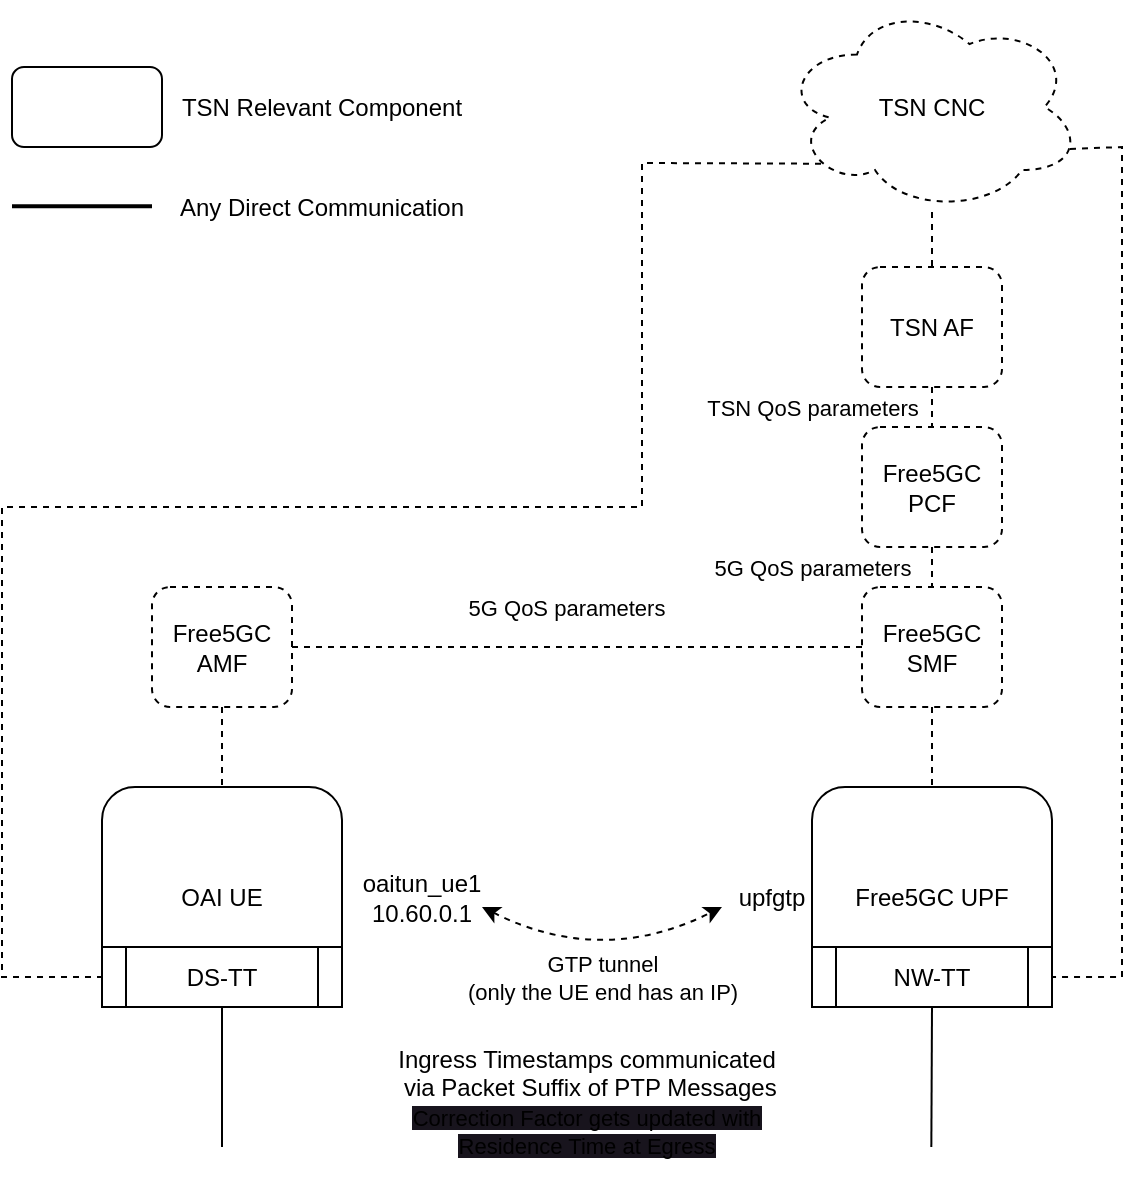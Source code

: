 <mxfile version="22.0.3" type="device">
  <diagram name="Page-1" id="3_xUpbEmMFwrsd-nlipk">
    <mxGraphModel dx="3306" dy="1356" grid="1" gridSize="10" guides="1" tooltips="1" connect="1" arrows="1" fold="1" page="1" pageScale="1" pageWidth="1169" pageHeight="827" math="0" shadow="0">
      <root>
        <mxCell id="0" />
        <mxCell id="1" parent="0" />
        <mxCell id="uuPXR26b0aAbMTBFOYIL-3" value="" style="endArrow=none;html=1;rounded=0;entryX=0.5;entryY=0;entryDx=0;entryDy=0;exitX=0.5;exitY=1;exitDx=0;exitDy=0;dashed=1;" parent="1" source="uuPXR26b0aAbMTBFOYIL-19" target="uuPXR26b0aAbMTBFOYIL-8" edge="1">
          <mxGeometry width="50" height="50" relative="1" as="geometry">
            <mxPoint x="-405" y="492.5" as="sourcePoint" />
            <mxPoint x="-635" y="432.5" as="targetPoint" />
          </mxGeometry>
        </mxCell>
        <mxCell id="uuPXR26b0aAbMTBFOYIL-4" value="OAI UE" style="rounded=1;whiteSpace=wrap;html=1;" parent="1" vertex="1">
          <mxGeometry x="-815" y="512.5" width="120" height="110" as="geometry" />
        </mxCell>
        <mxCell id="uuPXR26b0aAbMTBFOYIL-8" value="Free5GC UPF" style="rounded=1;whiteSpace=wrap;html=1;" parent="1" vertex="1">
          <mxGeometry x="-460" y="512.5" width="120" height="110" as="geometry" />
        </mxCell>
        <mxCell id="uuPXR26b0aAbMTBFOYIL-9" value="oaitun_ue1&lt;br&gt;10.60.0.1" style="text;html=1;strokeColor=none;fillColor=none;align=center;verticalAlign=middle;whiteSpace=wrap;rounded=0;" parent="1" vertex="1">
          <mxGeometry x="-685" y="552.5" width="60" height="30" as="geometry" />
        </mxCell>
        <mxCell id="uuPXR26b0aAbMTBFOYIL-10" value="upfgtp" style="text;html=1;strokeColor=none;fillColor=none;align=center;verticalAlign=middle;whiteSpace=wrap;rounded=0;" parent="1" vertex="1">
          <mxGeometry x="-505" y="552.5" width="50" height="30" as="geometry" />
        </mxCell>
        <mxCell id="uuPXR26b0aAbMTBFOYIL-11" value="" style="curved=1;endArrow=classic;html=1;rounded=0;exitX=1;exitY=0.5;exitDx=0;exitDy=0;entryX=0;entryY=0.5;entryDx=0;entryDy=0;dashed=1;startArrow=classic;startFill=1;" parent="1" edge="1">
          <mxGeometry width="50" height="50" relative="1" as="geometry">
            <mxPoint x="-625" y="572.5" as="sourcePoint" />
            <mxPoint x="-505" y="572.5" as="targetPoint" />
            <Array as="points">
              <mxPoint x="-565" y="602.5" />
            </Array>
          </mxGeometry>
        </mxCell>
        <mxCell id="uuPXR26b0aAbMTBFOYIL-12" value="GTP tunnel&lt;br&gt;(only the UE end has an IP)" style="edgeLabel;html=1;align=center;verticalAlign=middle;resizable=0;points=[];" parent="uuPXR26b0aAbMTBFOYIL-11" vertex="1" connectable="0">
          <mxGeometry x="-0.057" y="23" relative="1" as="geometry">
            <mxPoint x="-7" y="27" as="offset" />
          </mxGeometry>
        </mxCell>
        <mxCell id="uuPXR26b0aAbMTBFOYIL-15" value="Free5GC AMF" style="rounded=1;whiteSpace=wrap;html=1;dashed=1;" parent="1" vertex="1">
          <mxGeometry x="-790" y="412.5" width="70" height="60" as="geometry" />
        </mxCell>
        <mxCell id="uuPXR26b0aAbMTBFOYIL-19" value="Free5GC SMF" style="rounded=1;whiteSpace=wrap;html=1;dashed=1;" parent="1" vertex="1">
          <mxGeometry x="-435" y="412.5" width="70" height="60" as="geometry" />
        </mxCell>
        <mxCell id="uuPXR26b0aAbMTBFOYIL-38" value="" style="endArrow=none;html=1;rounded=0;entryX=0.5;entryY=0;entryDx=0;entryDy=0;exitX=0.5;exitY=1;exitDx=0;exitDy=0;dashed=1;" parent="1" source="uuPXR26b0aAbMTBFOYIL-15" target="uuPXR26b0aAbMTBFOYIL-4" edge="1">
          <mxGeometry width="50" height="50" relative="1" as="geometry">
            <mxPoint x="-755" y="492.5" as="sourcePoint" />
            <mxPoint x="-385" y="502.5" as="targetPoint" />
          </mxGeometry>
        </mxCell>
        <mxCell id="uuPXR26b0aAbMTBFOYIL-55" value="TSN AF" style="rounded=1;whiteSpace=wrap;html=1;dashed=1;" parent="1" vertex="1">
          <mxGeometry x="-435" y="252.5" width="70" height="60" as="geometry" />
        </mxCell>
        <mxCell id="uuPXR26b0aAbMTBFOYIL-58" value="DS-TT" style="shape=process;whiteSpace=wrap;html=1;backgroundOutline=1;" parent="1" vertex="1">
          <mxGeometry x="-815" y="592.5" width="120" height="30" as="geometry" />
        </mxCell>
        <mxCell id="uuPXR26b0aAbMTBFOYIL-59" value="NW-TT" style="shape=process;whiteSpace=wrap;html=1;backgroundOutline=1;" parent="1" vertex="1">
          <mxGeometry x="-460" y="592.5" width="120" height="30" as="geometry" />
        </mxCell>
        <mxCell id="uuPXR26b0aAbMTBFOYIL-60" value="" style="endArrow=none;html=1;rounded=0;entryX=0.5;entryY=1;entryDx=0;entryDy=0;" parent="1" target="uuPXR26b0aAbMTBFOYIL-58" edge="1">
          <mxGeometry width="50" height="50" relative="1" as="geometry">
            <mxPoint x="-755" y="692.5" as="sourcePoint" />
            <mxPoint x="-715" y="652.5" as="targetPoint" />
          </mxGeometry>
        </mxCell>
        <mxCell id="uuPXR26b0aAbMTBFOYIL-61" value="" style="endArrow=none;html=1;rounded=0;entryX=0.5;entryY=1;entryDx=0;entryDy=0;" parent="1" target="uuPXR26b0aAbMTBFOYIL-59" edge="1">
          <mxGeometry width="50" height="50" relative="1" as="geometry">
            <mxPoint x="-400.33" y="692.5" as="sourcePoint" />
            <mxPoint x="-400.33" y="622.5" as="targetPoint" />
          </mxGeometry>
        </mxCell>
        <mxCell id="uuPXR26b0aAbMTBFOYIL-64" value="" style="endArrow=none;html=1;rounded=0;entryX=1;entryY=0.5;entryDx=0;entryDy=0;exitX=0;exitY=0.5;exitDx=0;exitDy=0;dashed=1;" parent="1" source="uuPXR26b0aAbMTBFOYIL-19" target="uuPXR26b0aAbMTBFOYIL-15" edge="1">
          <mxGeometry width="50" height="50" relative="1" as="geometry">
            <mxPoint x="-745" y="422.5" as="sourcePoint" />
            <mxPoint x="-745" y="522.5" as="targetPoint" />
          </mxGeometry>
        </mxCell>
        <mxCell id="uuPXR26b0aAbMTBFOYIL-76" value="5G QoS parameters" style="edgeLabel;html=1;align=center;verticalAlign=middle;resizable=0;points=[];" parent="uuPXR26b0aAbMTBFOYIL-64" vertex="1" connectable="0">
          <mxGeometry x="0.04" y="-1" relative="1" as="geometry">
            <mxPoint y="-19" as="offset" />
          </mxGeometry>
        </mxCell>
        <mxCell id="uuPXR26b0aAbMTBFOYIL-66" value="" style="endArrow=none;html=1;rounded=0;exitX=0.5;exitY=1;exitDx=0;exitDy=0;entryX=0.5;entryY=0;entryDx=0;entryDy=0;dashed=1;" parent="1" source="uuPXR26b0aAbMTBFOYIL-65" target="uuPXR26b0aAbMTBFOYIL-19" edge="1">
          <mxGeometry width="50" height="50" relative="1" as="geometry">
            <mxPoint x="-401" y="262.5" as="sourcePoint" />
            <mxPoint x="-401" y="352.5" as="targetPoint" />
          </mxGeometry>
        </mxCell>
        <mxCell id="uuPXR26b0aAbMTBFOYIL-67" value="" style="endArrow=none;html=1;rounded=0;exitX=0.5;exitY=1;exitDx=0;exitDy=0;entryX=0.5;entryY=0;entryDx=0;entryDy=0;dashed=1;" parent="1" source="uuPXR26b0aAbMTBFOYIL-55" target="uuPXR26b0aAbMTBFOYIL-65" edge="1">
          <mxGeometry width="50" height="50" relative="1" as="geometry">
            <mxPoint x="-391" y="272.5" as="sourcePoint" />
            <mxPoint x="-391" y="362.5" as="targetPoint" />
          </mxGeometry>
        </mxCell>
        <mxCell id="uuPXR26b0aAbMTBFOYIL-65" value="Free5GC PCF" style="rounded=1;whiteSpace=wrap;html=1;dashed=1;" parent="1" vertex="1">
          <mxGeometry x="-435" y="332.5" width="70" height="60" as="geometry" />
        </mxCell>
        <mxCell id="uuPXR26b0aAbMTBFOYIL-77" value="5G QoS parameters" style="edgeLabel;html=1;align=center;verticalAlign=middle;resizable=0;points=[];" parent="1" vertex="1" connectable="0">
          <mxGeometry x="-459.998" y="402.5" as="geometry" />
        </mxCell>
        <mxCell id="uuPXR26b0aAbMTBFOYIL-78" value="TSN QoS parameters" style="edgeLabel;html=1;align=center;verticalAlign=middle;resizable=0;points=[];" parent="1" vertex="1" connectable="0">
          <mxGeometry x="-459.998" y="322.5" as="geometry" />
        </mxCell>
        <mxCell id="uuPXR26b0aAbMTBFOYIL-79" value="" style="rounded=1;whiteSpace=wrap;html=1;" parent="1" vertex="1">
          <mxGeometry x="-860" y="152.5" width="75" height="40" as="geometry" />
        </mxCell>
        <mxCell id="uuPXR26b0aAbMTBFOYIL-80" value="TSN Relevant Component" style="text;html=1;strokeColor=none;fillColor=none;align=center;verticalAlign=middle;whiteSpace=wrap;rounded=0;" parent="1" vertex="1">
          <mxGeometry x="-785" y="157.5" width="160" height="30" as="geometry" />
        </mxCell>
        <mxCell id="uuPXR26b0aAbMTBFOYIL-82" value="Any Direct Communication" style="text;html=1;strokeColor=none;fillColor=none;align=center;verticalAlign=middle;whiteSpace=wrap;rounded=0;" parent="1" vertex="1">
          <mxGeometry x="-785" y="207.5" width="160" height="30" as="geometry" />
        </mxCell>
        <mxCell id="uuPXR26b0aAbMTBFOYIL-84" value="" style="endArrow=none;html=1;strokeWidth=2;rounded=0;" parent="1" edge="1">
          <mxGeometry width="50" height="50" relative="1" as="geometry">
            <mxPoint x="-860" y="222.13" as="sourcePoint" />
            <mxPoint x="-790" y="222.13" as="targetPoint" />
          </mxGeometry>
        </mxCell>
        <mxCell id="Xwj60kZ__02YXTAUqFwH-1" value="TSN CNC" style="ellipse;shape=cloud;whiteSpace=wrap;html=1;dashed=1;" parent="1" vertex="1">
          <mxGeometry x="-475" y="120" width="150" height="105" as="geometry" />
        </mxCell>
        <mxCell id="Xwj60kZ__02YXTAUqFwH-2" value="" style="endArrow=none;html=1;rounded=0;entryX=0.5;entryY=0;entryDx=0;entryDy=0;dashed=1;" parent="1" source="Xwj60kZ__02YXTAUqFwH-1" target="uuPXR26b0aAbMTBFOYIL-55" edge="1">
          <mxGeometry width="50" height="50" relative="1" as="geometry">
            <mxPoint x="-405" y="522.5" as="sourcePoint" />
            <mxPoint x="-355" y="472.5" as="targetPoint" />
          </mxGeometry>
        </mxCell>
        <mxCell id="Yc00w265oYfTOB-YRTNG-1" value="" style="endArrow=none;html=1;rounded=0;entryX=1;entryY=0.5;entryDx=0;entryDy=0;exitX=0.96;exitY=0.7;exitDx=0;exitDy=0;dashed=1;exitPerimeter=0;" parent="1" source="Xwj60kZ__02YXTAUqFwH-1" target="uuPXR26b0aAbMTBFOYIL-59" edge="1">
          <mxGeometry width="50" height="50" relative="1" as="geometry">
            <mxPoint x="-40" y="562.5" as="sourcePoint" />
            <mxPoint x="-325" y="562.5" as="targetPoint" />
            <Array as="points">
              <mxPoint x="-305" y="192.5" />
              <mxPoint x="-305" y="607.5" />
            </Array>
          </mxGeometry>
        </mxCell>
        <mxCell id="Yc00w265oYfTOB-YRTNG-3" value="" style="endArrow=none;html=1;rounded=0;entryX=0;entryY=0.5;entryDx=0;entryDy=0;exitX=0.13;exitY=0.77;exitDx=0;exitDy=0;dashed=1;exitPerimeter=0;" parent="1" source="Xwj60kZ__02YXTAUqFwH-1" target="uuPXR26b0aAbMTBFOYIL-58" edge="1">
          <mxGeometry width="50" height="50" relative="1" as="geometry">
            <mxPoint x="-966" y="188.5" as="sourcePoint" />
            <mxPoint x="-975" y="602.5" as="targetPoint" />
            <Array as="points">
              <mxPoint x="-545" y="200.5" />
              <mxPoint x="-545" y="372.5" />
              <mxPoint x="-865" y="372.5" />
              <mxPoint x="-865" y="607.5" />
            </Array>
          </mxGeometry>
        </mxCell>
        <mxCell id="ZzDYWDtEJLRi_4eX7W7Z-4" value="Ingress Timestamps communicated&lt;br style=&quot;font-size: 11px;&quot;&gt;&amp;nbsp;via Packet Suffix of PTP Messages&lt;br style=&quot;font-size: 11px;&quot;&gt;&lt;span style=&quot;font-size: 11px; background-color: rgb(24, 20, 29);&quot;&gt;Correction Factor gets updated with &lt;br&gt;Residence Time&amp;nbsp;&lt;/span&gt;&lt;span style=&quot;font-size: 11px; background-color: rgb(24, 20, 29);&quot;&gt;at Egress&lt;/span&gt;" style="text;html=1;strokeColor=none;fillColor=none;align=center;verticalAlign=middle;whiteSpace=wrap;rounded=0;" vertex="1" parent="1">
          <mxGeometry x="-710" y="630" width="275" height="80" as="geometry" />
        </mxCell>
      </root>
    </mxGraphModel>
  </diagram>
</mxfile>
